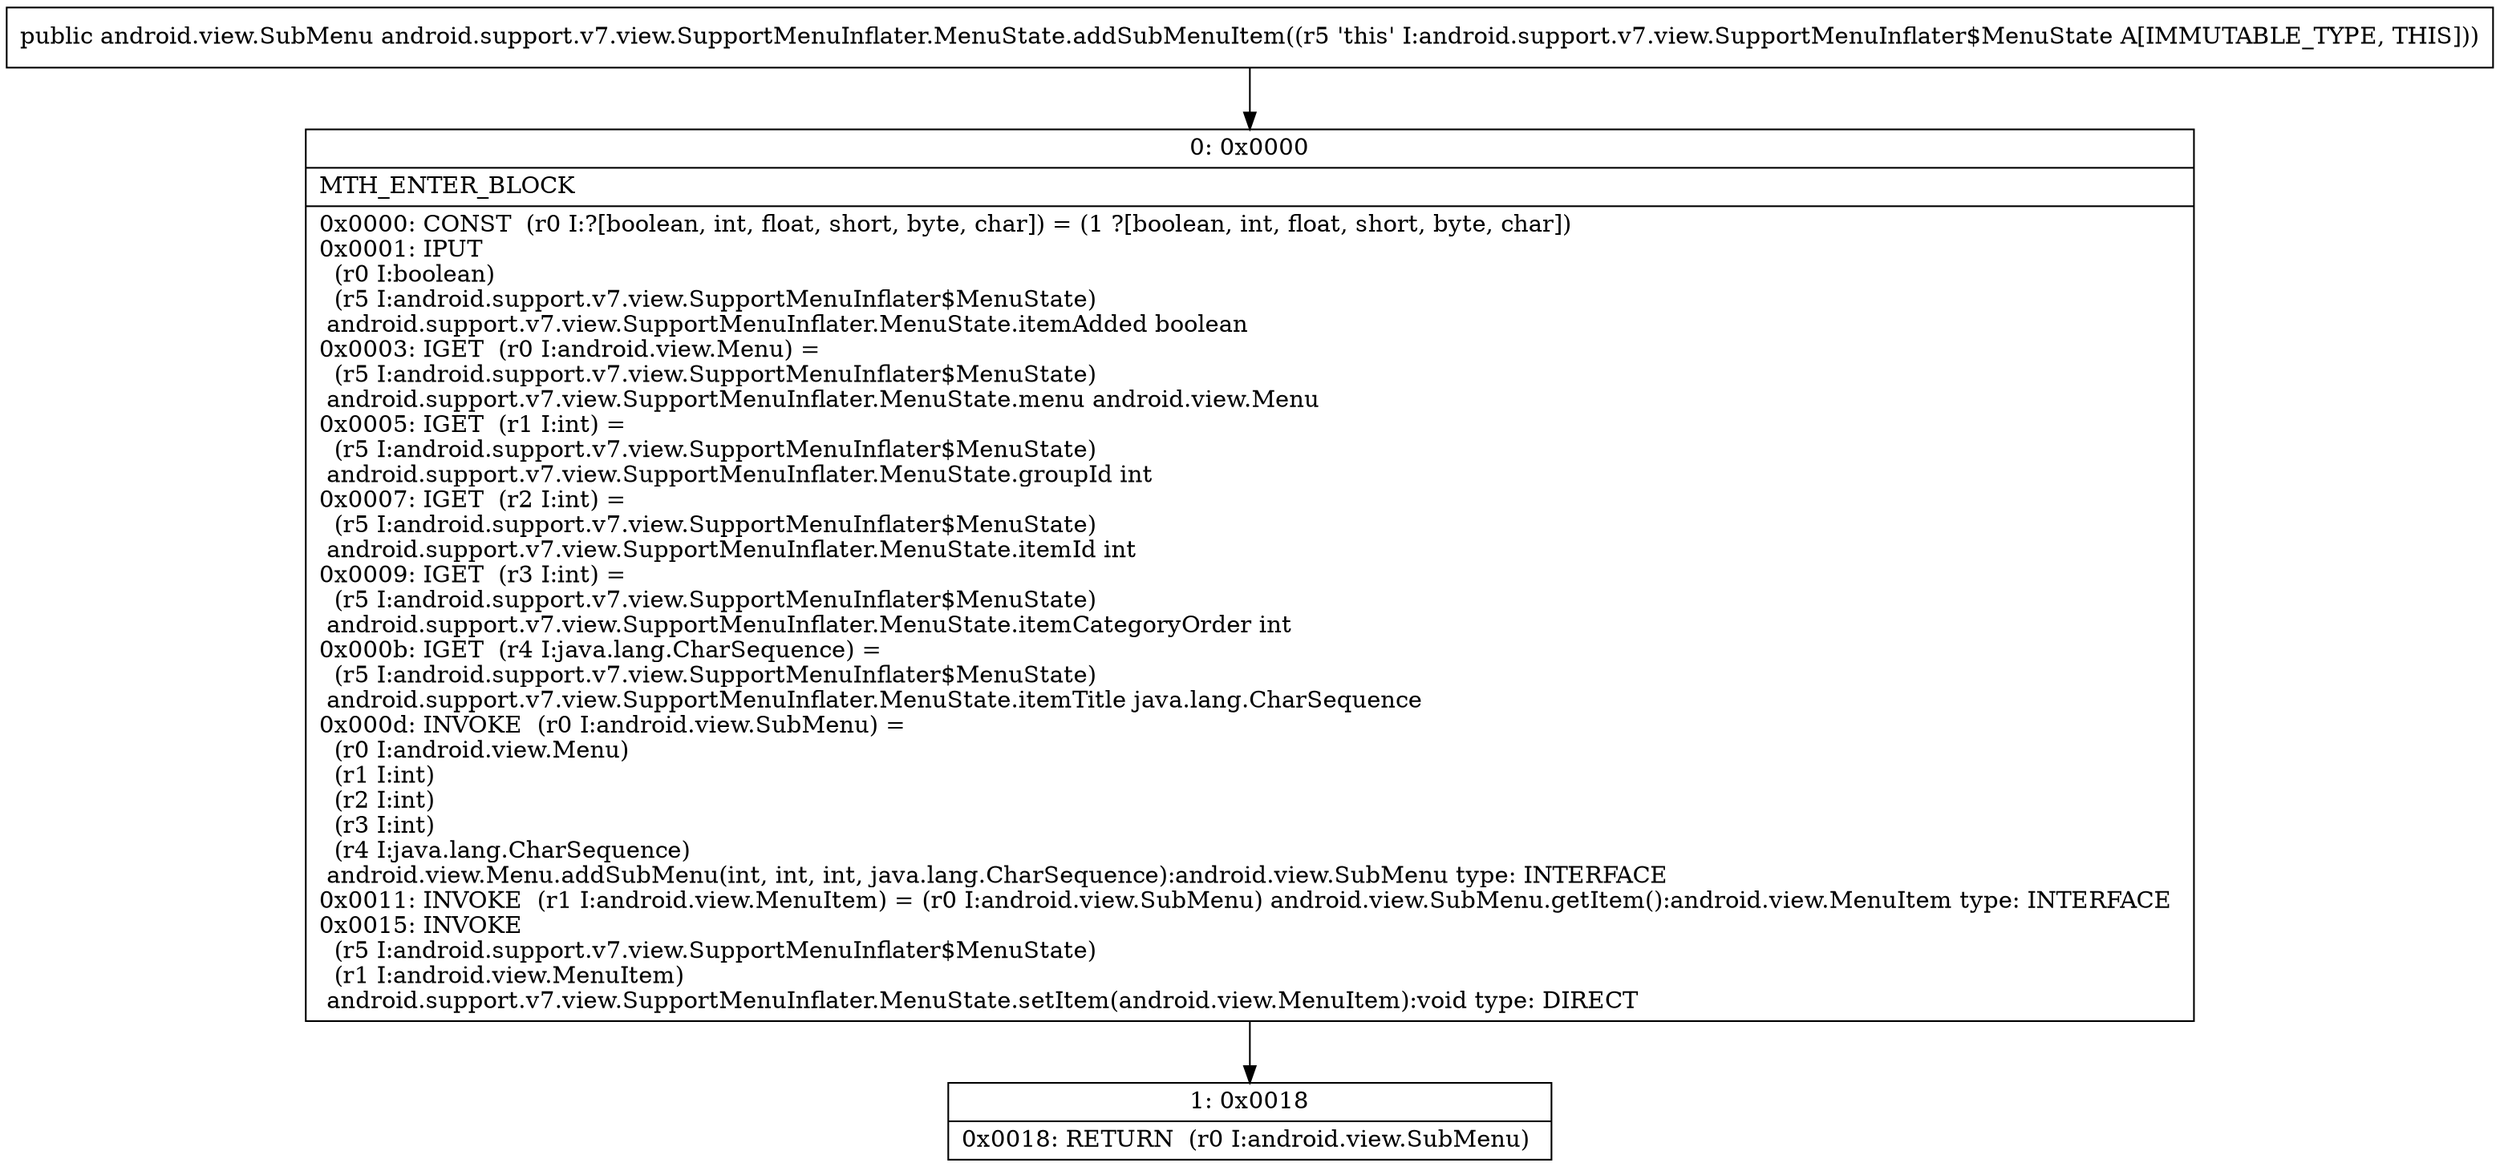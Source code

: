 digraph "CFG forandroid.support.v7.view.SupportMenuInflater.MenuState.addSubMenuItem()Landroid\/view\/SubMenu;" {
Node_0 [shape=record,label="{0\:\ 0x0000|MTH_ENTER_BLOCK\l|0x0000: CONST  (r0 I:?[boolean, int, float, short, byte, char]) = (1 ?[boolean, int, float, short, byte, char]) \l0x0001: IPUT  \l  (r0 I:boolean)\l  (r5 I:android.support.v7.view.SupportMenuInflater$MenuState)\l android.support.v7.view.SupportMenuInflater.MenuState.itemAdded boolean \l0x0003: IGET  (r0 I:android.view.Menu) = \l  (r5 I:android.support.v7.view.SupportMenuInflater$MenuState)\l android.support.v7.view.SupportMenuInflater.MenuState.menu android.view.Menu \l0x0005: IGET  (r1 I:int) = \l  (r5 I:android.support.v7.view.SupportMenuInflater$MenuState)\l android.support.v7.view.SupportMenuInflater.MenuState.groupId int \l0x0007: IGET  (r2 I:int) = \l  (r5 I:android.support.v7.view.SupportMenuInflater$MenuState)\l android.support.v7.view.SupportMenuInflater.MenuState.itemId int \l0x0009: IGET  (r3 I:int) = \l  (r5 I:android.support.v7.view.SupportMenuInflater$MenuState)\l android.support.v7.view.SupportMenuInflater.MenuState.itemCategoryOrder int \l0x000b: IGET  (r4 I:java.lang.CharSequence) = \l  (r5 I:android.support.v7.view.SupportMenuInflater$MenuState)\l android.support.v7.view.SupportMenuInflater.MenuState.itemTitle java.lang.CharSequence \l0x000d: INVOKE  (r0 I:android.view.SubMenu) = \l  (r0 I:android.view.Menu)\l  (r1 I:int)\l  (r2 I:int)\l  (r3 I:int)\l  (r4 I:java.lang.CharSequence)\l android.view.Menu.addSubMenu(int, int, int, java.lang.CharSequence):android.view.SubMenu type: INTERFACE \l0x0011: INVOKE  (r1 I:android.view.MenuItem) = (r0 I:android.view.SubMenu) android.view.SubMenu.getItem():android.view.MenuItem type: INTERFACE \l0x0015: INVOKE  \l  (r5 I:android.support.v7.view.SupportMenuInflater$MenuState)\l  (r1 I:android.view.MenuItem)\l android.support.v7.view.SupportMenuInflater.MenuState.setItem(android.view.MenuItem):void type: DIRECT \l}"];
Node_1 [shape=record,label="{1\:\ 0x0018|0x0018: RETURN  (r0 I:android.view.SubMenu) \l}"];
MethodNode[shape=record,label="{public android.view.SubMenu android.support.v7.view.SupportMenuInflater.MenuState.addSubMenuItem((r5 'this' I:android.support.v7.view.SupportMenuInflater$MenuState A[IMMUTABLE_TYPE, THIS])) }"];
MethodNode -> Node_0;
Node_0 -> Node_1;
}

